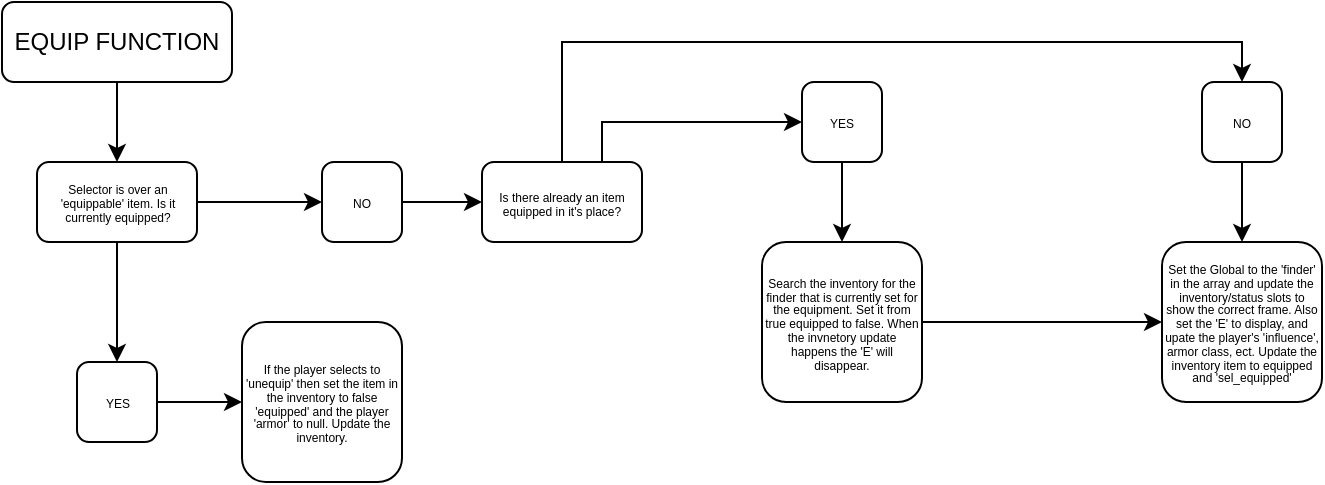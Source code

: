 <mxfile version="24.1.0" type="device">
  <diagram name="Page-1" id="gKYqRI-5yuIGOABqSGbJ">
    <mxGraphModel dx="574" dy="383" grid="1" gridSize="10" guides="1" tooltips="1" connect="1" arrows="1" fold="1" page="1" pageScale="1" pageWidth="850" pageHeight="1100" math="0" shadow="0">
      <root>
        <mxCell id="0" />
        <mxCell id="1" parent="0" />
        <mxCell id="DsBhjwMzgaidIlR-vrUR-4" style="edgeStyle=orthogonalEdgeStyle;rounded=0;orthogonalLoop=1;jettySize=auto;html=1;exitX=0.5;exitY=1;exitDx=0;exitDy=0;entryX=0.5;entryY=0;entryDx=0;entryDy=0;" parent="1" source="DsBhjwMzgaidIlR-vrUR-1" target="DsBhjwMzgaidIlR-vrUR-2" edge="1">
          <mxGeometry relative="1" as="geometry" />
        </mxCell>
        <mxCell id="DsBhjwMzgaidIlR-vrUR-1" value="EQUIP FUNCTION" style="rounded=1;whiteSpace=wrap;html=1;" parent="1" vertex="1">
          <mxGeometry x="80" y="40" width="115" height="40" as="geometry" />
        </mxCell>
        <mxCell id="DsBhjwMzgaidIlR-vrUR-5" style="edgeStyle=orthogonalEdgeStyle;rounded=0;orthogonalLoop=1;jettySize=auto;html=1;exitX=1;exitY=0.5;exitDx=0;exitDy=0;entryX=0;entryY=0.5;entryDx=0;entryDy=0;" parent="1" source="DsBhjwMzgaidIlR-vrUR-2" target="DsBhjwMzgaidIlR-vrUR-8" edge="1">
          <mxGeometry relative="1" as="geometry">
            <mxPoint x="240" y="140" as="targetPoint" />
          </mxGeometry>
        </mxCell>
        <mxCell id="DsBhjwMzgaidIlR-vrUR-6" style="edgeStyle=orthogonalEdgeStyle;rounded=0;orthogonalLoop=1;jettySize=auto;html=1;exitX=0.5;exitY=1;exitDx=0;exitDy=0;" parent="1" source="DsBhjwMzgaidIlR-vrUR-2" target="DsBhjwMzgaidIlR-vrUR-7" edge="1">
          <mxGeometry relative="1" as="geometry">
            <mxPoint x="137.667" y="200" as="targetPoint" />
          </mxGeometry>
        </mxCell>
        <mxCell id="DsBhjwMzgaidIlR-vrUR-2" value="&lt;p style=&quot;line-height: 40%;&quot;&gt;&lt;font style=&quot;font-size: 6px;&quot;&gt;Selector is over an &#39;equippable&#39; item. Is it currently equipped?&lt;/font&gt;&lt;/p&gt;" style="rounded=1;whiteSpace=wrap;html=1;" parent="1" vertex="1">
          <mxGeometry x="97.5" y="120" width="80" height="40" as="geometry" />
        </mxCell>
        <mxCell id="0I2AwXr67QMVDCoN9HVT-9" style="edgeStyle=orthogonalEdgeStyle;rounded=0;orthogonalLoop=1;jettySize=auto;html=1;exitX=1;exitY=0.5;exitDx=0;exitDy=0;entryX=0;entryY=0.5;entryDx=0;entryDy=0;" edge="1" parent="1" source="DsBhjwMzgaidIlR-vrUR-7" target="0I2AwXr67QMVDCoN9HVT-8">
          <mxGeometry relative="1" as="geometry" />
        </mxCell>
        <mxCell id="DsBhjwMzgaidIlR-vrUR-7" value="&lt;p style=&quot;line-height: 40%;&quot;&gt;&lt;span style=&quot;font-size: 6px;&quot;&gt;YES&lt;/span&gt;&lt;/p&gt;" style="rounded=1;whiteSpace=wrap;html=1;" parent="1" vertex="1">
          <mxGeometry x="117.5" y="220" width="40" height="40" as="geometry" />
        </mxCell>
        <mxCell id="DsBhjwMzgaidIlR-vrUR-12" style="edgeStyle=orthogonalEdgeStyle;rounded=0;orthogonalLoop=1;jettySize=auto;html=1;entryX=0;entryY=0.5;entryDx=0;entryDy=0;" parent="1" source="DsBhjwMzgaidIlR-vrUR-8" target="DsBhjwMzgaidIlR-vrUR-11" edge="1">
          <mxGeometry relative="1" as="geometry" />
        </mxCell>
        <mxCell id="DsBhjwMzgaidIlR-vrUR-8" value="&lt;p style=&quot;line-height: 40%;&quot;&gt;&lt;span style=&quot;font-size: 6px;&quot;&gt;NO&lt;/span&gt;&lt;/p&gt;" style="rounded=1;whiteSpace=wrap;html=1;" parent="1" vertex="1">
          <mxGeometry x="240" y="120" width="40" height="40" as="geometry" />
        </mxCell>
        <mxCell id="0I2AwXr67QMVDCoN9HVT-1" style="edgeStyle=orthogonalEdgeStyle;rounded=0;orthogonalLoop=1;jettySize=auto;html=1;exitX=0.5;exitY=0;exitDx=0;exitDy=0;entryX=0.5;entryY=0;entryDx=0;entryDy=0;" edge="1" parent="1" source="DsBhjwMzgaidIlR-vrUR-11" target="DsBhjwMzgaidIlR-vrUR-14">
          <mxGeometry relative="1" as="geometry" />
        </mxCell>
        <mxCell id="0I2AwXr67QMVDCoN9HVT-2" style="edgeStyle=orthogonalEdgeStyle;rounded=0;orthogonalLoop=1;jettySize=auto;html=1;exitX=0.75;exitY=0;exitDx=0;exitDy=0;entryX=0;entryY=0.5;entryDx=0;entryDy=0;" edge="1" parent="1" source="DsBhjwMzgaidIlR-vrUR-11" target="DsBhjwMzgaidIlR-vrUR-13">
          <mxGeometry relative="1" as="geometry" />
        </mxCell>
        <mxCell id="DsBhjwMzgaidIlR-vrUR-11" value="&lt;p style=&quot;line-height: 40%;&quot;&gt;&lt;font style=&quot;font-size: 6px;&quot;&gt;Is there already an item equipped in it&#39;s place?&lt;/font&gt;&lt;/p&gt;" style="rounded=1;whiteSpace=wrap;html=1;" parent="1" vertex="1">
          <mxGeometry x="320" y="120" width="80" height="40" as="geometry" />
        </mxCell>
        <mxCell id="0I2AwXr67QMVDCoN9HVT-6" style="edgeStyle=orthogonalEdgeStyle;rounded=0;orthogonalLoop=1;jettySize=auto;html=1;exitX=0.5;exitY=1;exitDx=0;exitDy=0;entryX=0.5;entryY=0;entryDx=0;entryDy=0;" edge="1" parent="1" source="DsBhjwMzgaidIlR-vrUR-13" target="0I2AwXr67QMVDCoN9HVT-5">
          <mxGeometry relative="1" as="geometry" />
        </mxCell>
        <mxCell id="DsBhjwMzgaidIlR-vrUR-13" value="&lt;p style=&quot;line-height: 40%;&quot;&gt;&lt;span style=&quot;font-size: 6px;&quot;&gt;YES&lt;/span&gt;&lt;/p&gt;" style="rounded=1;whiteSpace=wrap;html=1;" parent="1" vertex="1">
          <mxGeometry x="480" y="80" width="40" height="40" as="geometry" />
        </mxCell>
        <mxCell id="0I2AwXr67QMVDCoN9HVT-4" style="edgeStyle=orthogonalEdgeStyle;rounded=0;orthogonalLoop=1;jettySize=auto;html=1;exitX=0.5;exitY=1;exitDx=0;exitDy=0;entryX=0.5;entryY=0;entryDx=0;entryDy=0;" edge="1" parent="1" source="DsBhjwMzgaidIlR-vrUR-14" target="0I2AwXr67QMVDCoN9HVT-3">
          <mxGeometry relative="1" as="geometry" />
        </mxCell>
        <mxCell id="DsBhjwMzgaidIlR-vrUR-14" value="&lt;p style=&quot;line-height: 40%;&quot;&gt;&lt;span style=&quot;font-size: 6px;&quot;&gt;NO&lt;/span&gt;&lt;/p&gt;" style="rounded=1;whiteSpace=wrap;html=1;" parent="1" vertex="1">
          <mxGeometry x="680" y="80" width="40" height="40" as="geometry" />
        </mxCell>
        <mxCell id="0I2AwXr67QMVDCoN9HVT-3" value="&lt;p style=&quot;line-height: 40%;&quot;&gt;&lt;font style=&quot;font-size: 6px;&quot;&gt;Set the Global to the &#39;finder&#39; in the array and update the inventory/status slots to show the correct frame. Also set the &#39;E&#39; to display, and upate the player&#39;s &#39;influence&#39;, armor class, ect. Update the inventory item to equipped and &#39;sel_equipped&#39;&lt;/font&gt;&lt;/p&gt;" style="rounded=1;whiteSpace=wrap;html=1;" vertex="1" parent="1">
          <mxGeometry x="660" y="160" width="80" height="80" as="geometry" />
        </mxCell>
        <mxCell id="0I2AwXr67QMVDCoN9HVT-7" style="edgeStyle=orthogonalEdgeStyle;rounded=0;orthogonalLoop=1;jettySize=auto;html=1;exitX=1;exitY=0.5;exitDx=0;exitDy=0;entryX=0;entryY=0.5;entryDx=0;entryDy=0;" edge="1" parent="1" source="0I2AwXr67QMVDCoN9HVT-5" target="0I2AwXr67QMVDCoN9HVT-3">
          <mxGeometry relative="1" as="geometry" />
        </mxCell>
        <mxCell id="0I2AwXr67QMVDCoN9HVT-5" value="&lt;p style=&quot;line-height: 40%;&quot;&gt;&lt;span style=&quot;font-size: 6px;&quot;&gt;Search the inventory for the finder that is currently set for the equipment. Set it from true equipped to false. When the invnetory update happens the &#39;E&#39; will disappear.&lt;/span&gt;&lt;/p&gt;" style="rounded=1;whiteSpace=wrap;html=1;" vertex="1" parent="1">
          <mxGeometry x="460" y="160" width="80" height="80" as="geometry" />
        </mxCell>
        <mxCell id="0I2AwXr67QMVDCoN9HVT-8" value="&lt;p style=&quot;line-height: 40%;&quot;&gt;&lt;span style=&quot;font-size: 6px;&quot;&gt;If the player selects to &#39;unequip&#39; then set the item in the inventory to false &#39;equipped&#39; and the player &#39;armor&#39; to null. Update the inventory.&lt;/span&gt;&lt;/p&gt;" style="rounded=1;whiteSpace=wrap;html=1;" vertex="1" parent="1">
          <mxGeometry x="200" y="200" width="80" height="80" as="geometry" />
        </mxCell>
      </root>
    </mxGraphModel>
  </diagram>
</mxfile>
